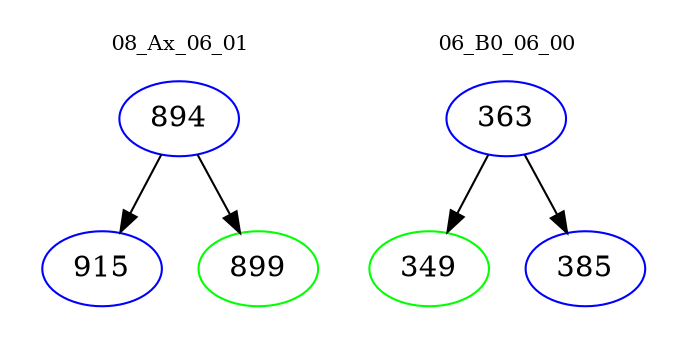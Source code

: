 digraph{
subgraph cluster_0 {
color = white
label = "08_Ax_06_01";
fontsize=10;
T0_894 [label="894", color="blue"]
T0_894 -> T0_915 [color="black"]
T0_915 [label="915", color="blue"]
T0_894 -> T0_899 [color="black"]
T0_899 [label="899", color="green"]
}
subgraph cluster_1 {
color = white
label = "06_B0_06_00";
fontsize=10;
T1_363 [label="363", color="blue"]
T1_363 -> T1_349 [color="black"]
T1_349 [label="349", color="green"]
T1_363 -> T1_385 [color="black"]
T1_385 [label="385", color="blue"]
}
}
